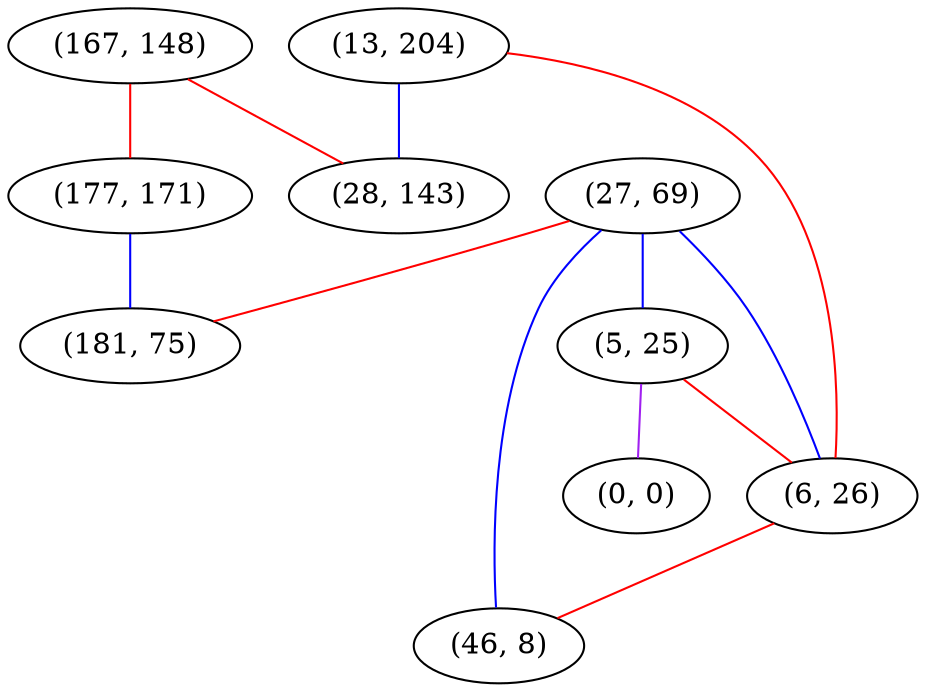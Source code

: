 graph "" {
"(167, 148)";
"(13, 204)";
"(177, 171)";
"(27, 69)";
"(5, 25)";
"(28, 143)";
"(0, 0)";
"(181, 75)";
"(6, 26)";
"(46, 8)";
"(167, 148)" -- "(28, 143)"  [color=red, key=0, weight=1];
"(167, 148)" -- "(177, 171)"  [color=red, key=0, weight=1];
"(13, 204)" -- "(28, 143)"  [color=blue, key=0, weight=3];
"(13, 204)" -- "(6, 26)"  [color=red, key=0, weight=1];
"(177, 171)" -- "(181, 75)"  [color=blue, key=0, weight=3];
"(27, 69)" -- "(5, 25)"  [color=blue, key=0, weight=3];
"(27, 69)" -- "(6, 26)"  [color=blue, key=0, weight=3];
"(27, 69)" -- "(46, 8)"  [color=blue, key=0, weight=3];
"(27, 69)" -- "(181, 75)"  [color=red, key=0, weight=1];
"(5, 25)" -- "(6, 26)"  [color=red, key=0, weight=1];
"(5, 25)" -- "(0, 0)"  [color=purple, key=0, weight=4];
"(6, 26)" -- "(46, 8)"  [color=red, key=0, weight=1];
}
